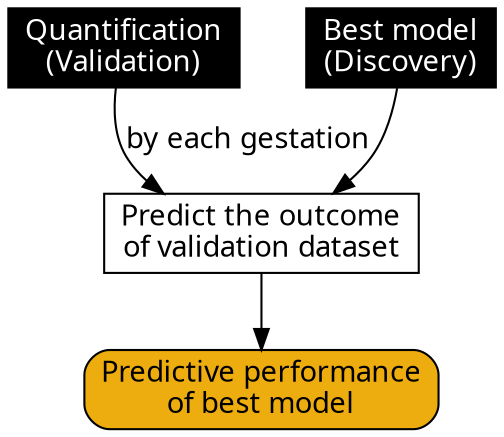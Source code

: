digraph G {
  /*rankdir=LR; */
  node [fontname = "Handlee", color=black, fontcolor=black];
  edge [fontname = "Handlee", color=black, fontcolor=black];

  quant_pops [
    label = "Quantification\n(Validation)";
    shape = rect;
    style = filled;
    fontcolor = white;
  ];

  best_model [
    label = "Best model\n(Discovery)";
    shape = rect;
    style = filled;
    fontcolor = white;
  ];

  predict [
    label = "Predict the outcome\nof validation dataset";
    shape = rect;
  ];

  score [
    label = "Predictive performance\nof best model";
    style = "rounded,filled";
    fillcolor = "darkgoldenrod2"
    shape = rect;
    color = black;
  ];

  quant_pops -> predict [label="by each gestation"];
  best_model -> predict;
  predict -> score;

/*  {rank=same; predict best_model} */
}

